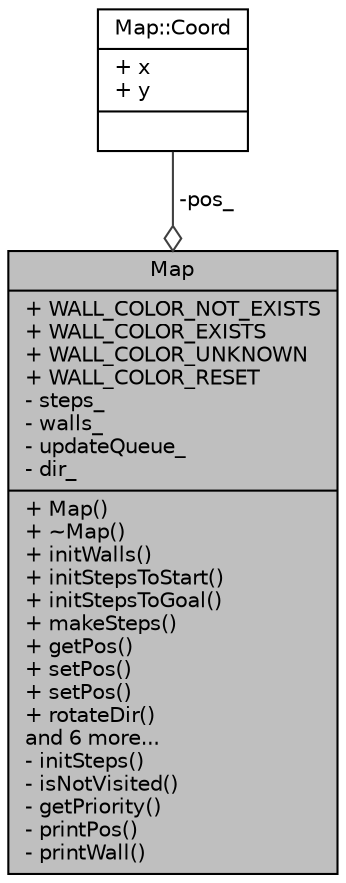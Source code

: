 digraph "Map"
{
 // LATEX_PDF_SIZE
  edge [fontname="Helvetica",fontsize="10",labelfontname="Helvetica",labelfontsize="10"];
  node [fontname="Helvetica",fontsize="10",shape=record];
  Node1 [label="{Map\n|+ WALL_COLOR_NOT_EXISTS\l+ WALL_COLOR_EXISTS\l+ WALL_COLOR_UNKNOWN\l+ WALL_COLOR_RESET\l- steps_\l- walls_\l- updateQueue_\l- dir_\l|+ Map()\l+ ~Map()\l+ initWalls()\l+ initStepsToStart()\l+ initStepsToGoal()\l+ makeSteps()\l+ getPos()\l+ setPos()\l+ setPos()\l+ rotateDir()\land 6 more...\l- initSteps()\l- isNotVisited()\l- getPriority()\l- printPos()\l- printWall()\l}",height=0.2,width=0.4,color="black", fillcolor="grey75", style="filled", fontcolor="black",tooltip=" "];
  Node2 -> Node1 [color="grey25",fontsize="10",style="solid",label=" -pos_" ,arrowhead="odiamond",fontname="Helvetica"];
  Node2 [label="{Map::Coord\n|+ x\l+ y\l|}",height=0.2,width=0.4,color="black", fillcolor="white", style="filled",URL="$structMap_1_1Coord.html",tooltip=" "];
}
